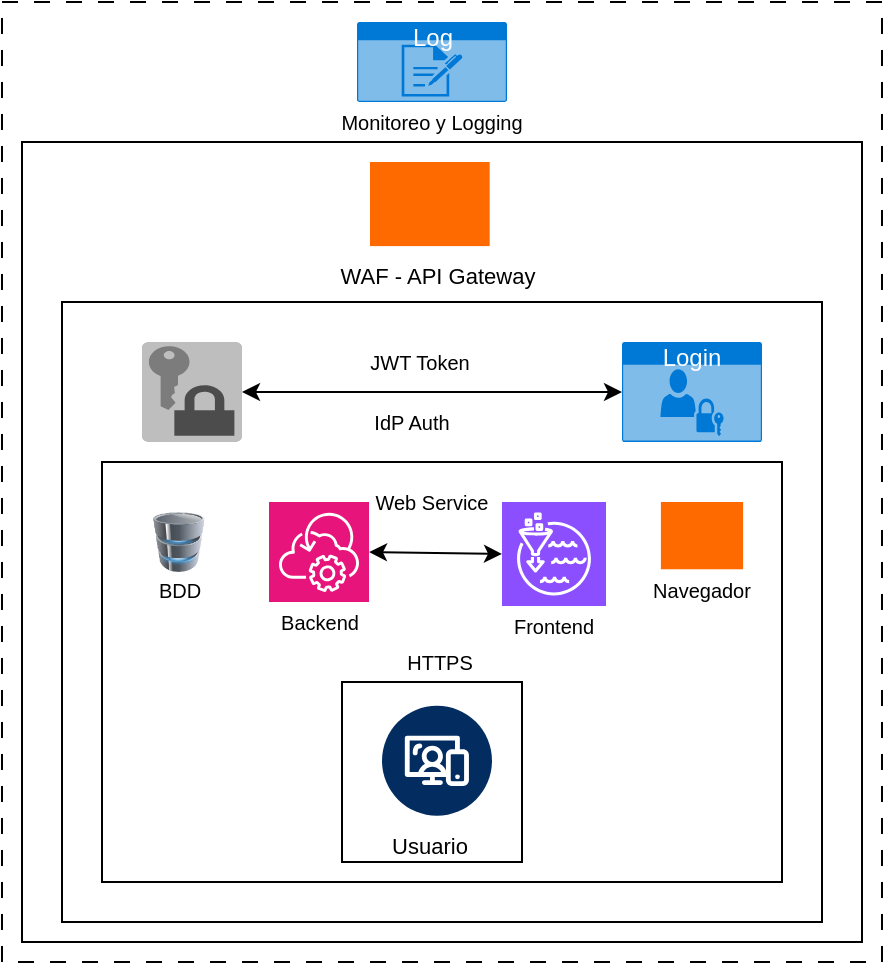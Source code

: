 <mxfile version="28.1.0">
  <diagram name="Página-1" id="nRF7GJp5DPxdWa7ci9V1">
    <mxGraphModel dx="872" dy="465" grid="1" gridSize="10" guides="1" tooltips="1" connect="1" arrows="1" fold="1" page="1" pageScale="1" pageWidth="827" pageHeight="1169" math="0" shadow="0">
      <root>
        <mxCell id="0" />
        <mxCell id="1" parent="0" />
        <mxCell id="epXiM4IwscZuHE9p7Xp_-51" value="" style="rounded=0;whiteSpace=wrap;html=1;dashed=1;dashPattern=8 8;" vertex="1" parent="1">
          <mxGeometry x="200" y="110" width="440" height="480" as="geometry" />
        </mxCell>
        <mxCell id="epXiM4IwscZuHE9p7Xp_-14" value="" style="rounded=0;whiteSpace=wrap;html=1;" vertex="1" parent="1">
          <mxGeometry x="210" y="180" width="420" height="400" as="geometry" />
        </mxCell>
        <mxCell id="epXiM4IwscZuHE9p7Xp_-16" value="" style="rounded=0;whiteSpace=wrap;html=1;" vertex="1" parent="1">
          <mxGeometry x="230" y="260" width="380" height="310" as="geometry" />
        </mxCell>
        <mxCell id="epXiM4IwscZuHE9p7Xp_-32" value="" style="rounded=0;whiteSpace=wrap;html=1;" vertex="1" parent="1">
          <mxGeometry x="250" y="340" width="340" height="210" as="geometry" />
        </mxCell>
        <mxCell id="epXiM4IwscZuHE9p7Xp_-9" value="" style="rounded=0;whiteSpace=wrap;html=1;" vertex="1" parent="1">
          <mxGeometry x="370" y="450" width="90" height="90" as="geometry" />
        </mxCell>
        <mxCell id="epXiM4IwscZuHE9p7Xp_-1" value="" style="verticalLabelPosition=bottom;aspect=fixed;html=1;shape=mxgraph.salesforce.web2;" vertex="1" parent="1">
          <mxGeometry x="390" y="461.88" width="55" height="55" as="geometry" />
        </mxCell>
        <mxCell id="epXiM4IwscZuHE9p7Xp_-2" value="" style="outlineConnect=0;dashed=0;verticalLabelPosition=bottom;verticalAlign=top;align=center;html=1;shape=mxgraph.aws3.data_encryption_key;fillColor=#7D7C7C;gradientColor=none;" vertex="1" parent="1">
          <mxGeometry x="270" y="280" width="50" height="50" as="geometry" />
        </mxCell>
        <mxCell id="epXiM4IwscZuHE9p7Xp_-26" value="" style="points=[];aspect=fixed;html=1;align=center;shadow=0;dashed=0;fillColor=#FF6A00;strokeColor=none;shape=mxgraph.alibaba_cloud.cfw_cloud_firewall;" vertex="1" parent="1">
          <mxGeometry x="384" y="190" width="59.84" height="42.05" as="geometry" />
        </mxCell>
        <mxCell id="epXiM4IwscZuHE9p7Xp_-29" value="WAF - API Gateway" style="text;html=1;align=center;verticalAlign=middle;whiteSpace=wrap;rounded=0;fontSize=11;" vertex="1" parent="1">
          <mxGeometry x="355.1" y="232.05" width="126" height="30" as="geometry" />
        </mxCell>
        <mxCell id="epXiM4IwscZuHE9p7Xp_-31" value="Usuario" style="text;html=1;align=center;verticalAlign=middle;whiteSpace=wrap;rounded=0;fontSize=11;" vertex="1" parent="1">
          <mxGeometry x="374" y="516.88" width="80" height="30" as="geometry" />
        </mxCell>
        <mxCell id="epXiM4IwscZuHE9p7Xp_-35" value="" style="points=[];aspect=fixed;html=1;align=center;shadow=0;dashed=0;fillColor=#FF6A00;strokeColor=none;shape=mxgraph.alibaba_cloud.ccn_cloud_connect_network;" vertex="1" parent="1">
          <mxGeometry x="529.45" y="360" width="41.1" height="33.63" as="geometry" />
        </mxCell>
        <mxCell id="epXiM4IwscZuHE9p7Xp_-42" value="Login" style="html=1;whiteSpace=wrap;strokeColor=none;fillColor=#0079D6;labelPosition=center;verticalLabelPosition=middle;verticalAlign=top;align=center;fontSize=12;outlineConnect=0;spacingTop=-6;fontColor=#FFFFFF;sketch=0;shape=mxgraph.sitemap.login;" vertex="1" parent="1">
          <mxGeometry x="510" y="280" width="70" height="50" as="geometry" />
        </mxCell>
        <mxCell id="epXiM4IwscZuHE9p7Xp_-43" value="" style="endArrow=classic;startArrow=classic;html=1;rounded=0;exitX=1;exitY=0.5;exitDx=0;exitDy=0;exitPerimeter=0;entryX=0;entryY=0.5;entryDx=0;entryDy=0;entryPerimeter=0;" edge="1" parent="1" source="epXiM4IwscZuHE9p7Xp_-2" target="epXiM4IwscZuHE9p7Xp_-42">
          <mxGeometry width="50" height="50" relative="1" as="geometry">
            <mxPoint x="330" y="450" as="sourcePoint" />
            <mxPoint x="380" y="400" as="targetPoint" />
          </mxGeometry>
        </mxCell>
        <mxCell id="epXiM4IwscZuHE9p7Xp_-44" value="IdP Auth" style="text;html=1;align=center;verticalAlign=middle;whiteSpace=wrap;rounded=0;fontSize=10;fontStyle=0" vertex="1" parent="1">
          <mxGeometry x="370" y="310" width="70" height="20" as="geometry" />
        </mxCell>
        <mxCell id="epXiM4IwscZuHE9p7Xp_-45" value="Web Service" style="text;html=1;align=center;verticalAlign=middle;whiteSpace=wrap;rounded=0;fontSize=10;fontStyle=0" vertex="1" parent="1">
          <mxGeometry x="380" y="350.0" width="70" height="20" as="geometry" />
        </mxCell>
        <mxCell id="epXiM4IwscZuHE9p7Xp_-46" value="Navegador" style="text;html=1;align=center;verticalAlign=middle;whiteSpace=wrap;rounded=0;fontSize=10;fontStyle=0" vertex="1" parent="1">
          <mxGeometry x="515" y="393.63" width="70" height="20" as="geometry" />
        </mxCell>
        <mxCell id="epXiM4IwscZuHE9p7Xp_-48" value="JWT Token" style="text;html=1;align=center;verticalAlign=middle;whiteSpace=wrap;rounded=0;fontSize=10;fontStyle=0" vertex="1" parent="1">
          <mxGeometry x="374" y="280" width="70" height="20" as="geometry" />
        </mxCell>
        <mxCell id="epXiM4IwscZuHE9p7Xp_-50" value="Monitoreo y Logging" style="text;html=1;align=center;verticalAlign=middle;whiteSpace=wrap;rounded=0;fontSize=10;fontStyle=0" vertex="1" parent="1">
          <mxGeometry x="365" y="160" width="100" height="20" as="geometry" />
        </mxCell>
        <mxCell id="epXiM4IwscZuHE9p7Xp_-52" value="Log" style="html=1;whiteSpace=wrap;strokeColor=none;fillColor=#0079D6;labelPosition=center;verticalLabelPosition=middle;verticalAlign=top;align=center;fontSize=12;outlineConnect=0;spacingTop=-6;fontColor=#FFFFFF;sketch=0;shape=mxgraph.sitemap.log;" vertex="1" parent="1">
          <mxGeometry x="377.5" y="120" width="75" height="40" as="geometry" />
        </mxCell>
        <mxCell id="epXiM4IwscZuHE9p7Xp_-53" value="HTTPS" style="text;html=1;align=center;verticalAlign=middle;whiteSpace=wrap;rounded=0;fontSize=10;fontStyle=0" vertex="1" parent="1">
          <mxGeometry x="384" y="429.99" width="70" height="20" as="geometry" />
        </mxCell>
        <mxCell id="epXiM4IwscZuHE9p7Xp_-56" value="" style="sketch=0;points=[[0,0,0],[0.25,0,0],[0.5,0,0],[0.75,0,0],[1,0,0],[0,1,0],[0.25,1,0],[0.5,1,0],[0.75,1,0],[1,1,0],[0,0.25,0],[0,0.5,0],[0,0.75,0],[1,0.25,0],[1,0.5,0],[1,0.75,0]];points=[[0,0,0],[0.25,0,0],[0.5,0,0],[0.75,0,0],[1,0,0],[0,1,0],[0.25,1,0],[0.5,1,0],[0.75,1,0],[1,1,0],[0,0.25,0],[0,0.5,0],[0,0.75,0],[1,0.25,0],[1,0.5,0],[1,0.75,0]];outlineConnect=0;fontColor=#232F3E;fillColor=#E7157B;strokeColor=#ffffff;dashed=0;verticalLabelPosition=bottom;verticalAlign=top;align=center;html=1;fontSize=12;fontStyle=0;aspect=fixed;shape=mxgraph.aws4.resourceIcon;resIcon=mxgraph.aws4.backint_agent;" vertex="1" parent="1">
          <mxGeometry x="333.5" y="360" width="50" height="50" as="geometry" />
        </mxCell>
        <mxCell id="epXiM4IwscZuHE9p7Xp_-57" value="" style="sketch=0;points=[[0,0,0],[0.25,0,0],[0.5,0,0],[0.75,0,0],[1,0,0],[0,1,0],[0.25,1,0],[0.5,1,0],[0.75,1,0],[1,1,0],[0,0.25,0],[0,0.5,0],[0,0.75,0],[1,0.25,0],[1,0.5,0],[1,0.75,0]];outlineConnect=0;fontColor=#232F3E;fillColor=#8C4FFF;strokeColor=#ffffff;dashed=0;verticalLabelPosition=bottom;verticalAlign=top;align=center;html=1;fontSize=12;fontStyle=0;aspect=fixed;shape=mxgraph.aws4.resourceIcon;resIcon=mxgraph.aws4.lake_formation;" vertex="1" parent="1">
          <mxGeometry x="450" y="360" width="52" height="52" as="geometry" />
        </mxCell>
        <mxCell id="epXiM4IwscZuHE9p7Xp_-58" value="" style="endArrow=classic;startArrow=classic;html=1;rounded=0;exitX=1;exitY=0.5;exitDx=0;exitDy=0;exitPerimeter=0;entryX=0;entryY=0.5;entryDx=0;entryDy=0;entryPerimeter=0;" edge="1" parent="1" source="epXiM4IwscZuHE9p7Xp_-56" target="epXiM4IwscZuHE9p7Xp_-57">
          <mxGeometry width="50" height="50" relative="1" as="geometry">
            <mxPoint x="330" y="315" as="sourcePoint" />
            <mxPoint x="520" y="315" as="targetPoint" />
          </mxGeometry>
        </mxCell>
        <mxCell id="epXiM4IwscZuHE9p7Xp_-59" value="Frontend" style="text;html=1;align=center;verticalAlign=middle;whiteSpace=wrap;rounded=0;fontSize=10;fontStyle=0" vertex="1" parent="1">
          <mxGeometry x="441" y="412.0" width="70" height="20" as="geometry" />
        </mxCell>
        <mxCell id="epXiM4IwscZuHE9p7Xp_-60" value="Backend" style="text;html=1;align=center;verticalAlign=middle;whiteSpace=wrap;rounded=0;fontSize=10;fontStyle=0" vertex="1" parent="1">
          <mxGeometry x="323.5" y="409.99" width="70" height="20" as="geometry" />
        </mxCell>
        <mxCell id="epXiM4IwscZuHE9p7Xp_-62" value="" style="image;html=1;image=img/lib/clip_art/computers/Database_128x128.png" vertex="1" parent="1">
          <mxGeometry x="263.5" y="365" width="50" height="30" as="geometry" />
        </mxCell>
        <mxCell id="epXiM4IwscZuHE9p7Xp_-63" value="BDD" style="text;html=1;align=center;verticalAlign=middle;whiteSpace=wrap;rounded=0;fontSize=10;fontStyle=0" vertex="1" parent="1">
          <mxGeometry x="253.5" y="393.63" width="70" height="20" as="geometry" />
        </mxCell>
      </root>
    </mxGraphModel>
  </diagram>
</mxfile>
